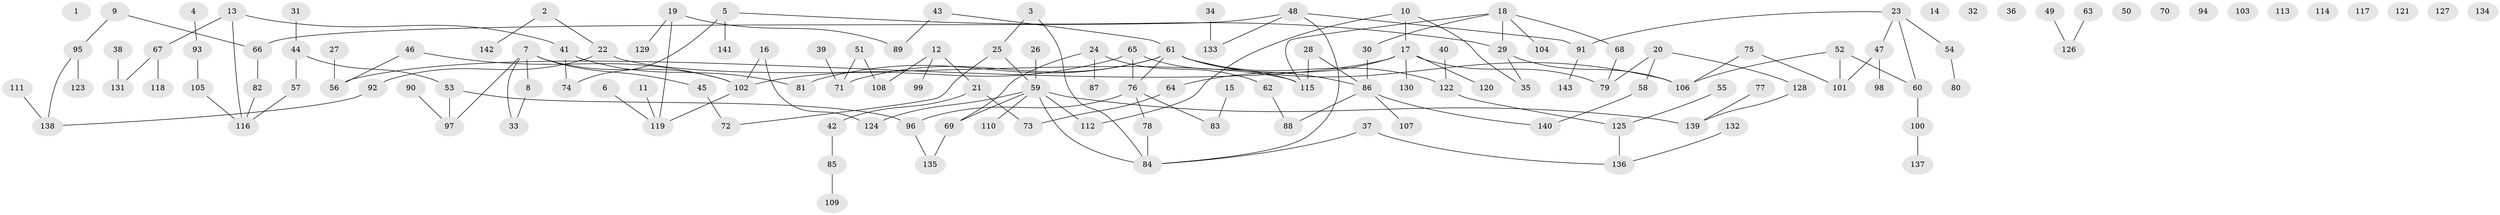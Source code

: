 // Generated by graph-tools (version 1.1) at 2025/25/03/09/25 03:25:14]
// undirected, 143 vertices, 152 edges
graph export_dot {
graph [start="1"]
  node [color=gray90,style=filled];
  1;
  2;
  3;
  4;
  5;
  6;
  7;
  8;
  9;
  10;
  11;
  12;
  13;
  14;
  15;
  16;
  17;
  18;
  19;
  20;
  21;
  22;
  23;
  24;
  25;
  26;
  27;
  28;
  29;
  30;
  31;
  32;
  33;
  34;
  35;
  36;
  37;
  38;
  39;
  40;
  41;
  42;
  43;
  44;
  45;
  46;
  47;
  48;
  49;
  50;
  51;
  52;
  53;
  54;
  55;
  56;
  57;
  58;
  59;
  60;
  61;
  62;
  63;
  64;
  65;
  66;
  67;
  68;
  69;
  70;
  71;
  72;
  73;
  74;
  75;
  76;
  77;
  78;
  79;
  80;
  81;
  82;
  83;
  84;
  85;
  86;
  87;
  88;
  89;
  90;
  91;
  92;
  93;
  94;
  95;
  96;
  97;
  98;
  99;
  100;
  101;
  102;
  103;
  104;
  105;
  106;
  107;
  108;
  109;
  110;
  111;
  112;
  113;
  114;
  115;
  116;
  117;
  118;
  119;
  120;
  121;
  122;
  123;
  124;
  125;
  126;
  127;
  128;
  129;
  130;
  131;
  132;
  133;
  134;
  135;
  136;
  137;
  138;
  139;
  140;
  141;
  142;
  143;
  2 -- 22;
  2 -- 142;
  3 -- 25;
  3 -- 84;
  4 -- 93;
  5 -- 29;
  5 -- 74;
  5 -- 141;
  6 -- 119;
  7 -- 8;
  7 -- 33;
  7 -- 45;
  7 -- 97;
  7 -- 102;
  8 -- 33;
  9 -- 66;
  9 -- 95;
  10 -- 17;
  10 -- 35;
  10 -- 112;
  11 -- 119;
  12 -- 21;
  12 -- 99;
  12 -- 108;
  13 -- 41;
  13 -- 67;
  13 -- 116;
  15 -- 83;
  16 -- 102;
  16 -- 124;
  17 -- 56;
  17 -- 64;
  17 -- 79;
  17 -- 120;
  17 -- 130;
  18 -- 29;
  18 -- 30;
  18 -- 68;
  18 -- 104;
  18 -- 115;
  19 -- 89;
  19 -- 119;
  19 -- 129;
  20 -- 58;
  20 -- 79;
  20 -- 128;
  21 -- 42;
  21 -- 73;
  22 -- 92;
  22 -- 115;
  23 -- 47;
  23 -- 54;
  23 -- 60;
  23 -- 91;
  24 -- 62;
  24 -- 69;
  24 -- 87;
  25 -- 59;
  25 -- 72;
  26 -- 59;
  27 -- 56;
  28 -- 86;
  28 -- 115;
  29 -- 35;
  29 -- 106;
  30 -- 86;
  31 -- 44;
  34 -- 133;
  37 -- 84;
  37 -- 136;
  38 -- 131;
  39 -- 71;
  40 -- 122;
  41 -- 74;
  41 -- 81;
  42 -- 85;
  43 -- 61;
  43 -- 89;
  44 -- 53;
  44 -- 57;
  45 -- 72;
  46 -- 56;
  46 -- 102;
  47 -- 98;
  47 -- 101;
  48 -- 66;
  48 -- 84;
  48 -- 91;
  48 -- 133;
  49 -- 126;
  51 -- 71;
  51 -- 108;
  52 -- 60;
  52 -- 101;
  52 -- 106;
  53 -- 96;
  53 -- 97;
  54 -- 80;
  55 -- 125;
  57 -- 116;
  58 -- 140;
  59 -- 69;
  59 -- 84;
  59 -- 110;
  59 -- 112;
  59 -- 124;
  59 -- 139;
  60 -- 100;
  61 -- 71;
  61 -- 76;
  61 -- 81;
  61 -- 86;
  61 -- 106;
  61 -- 122;
  62 -- 88;
  63 -- 126;
  64 -- 73;
  65 -- 76;
  65 -- 102;
  65 -- 115;
  66 -- 82;
  67 -- 118;
  67 -- 131;
  68 -- 79;
  69 -- 135;
  75 -- 101;
  75 -- 106;
  76 -- 78;
  76 -- 83;
  76 -- 96;
  77 -- 139;
  78 -- 84;
  82 -- 116;
  85 -- 109;
  86 -- 88;
  86 -- 107;
  86 -- 140;
  90 -- 97;
  91 -- 143;
  92 -- 138;
  93 -- 105;
  95 -- 123;
  95 -- 138;
  96 -- 135;
  100 -- 137;
  102 -- 119;
  105 -- 116;
  111 -- 138;
  122 -- 125;
  125 -- 136;
  128 -- 139;
  132 -- 136;
}
